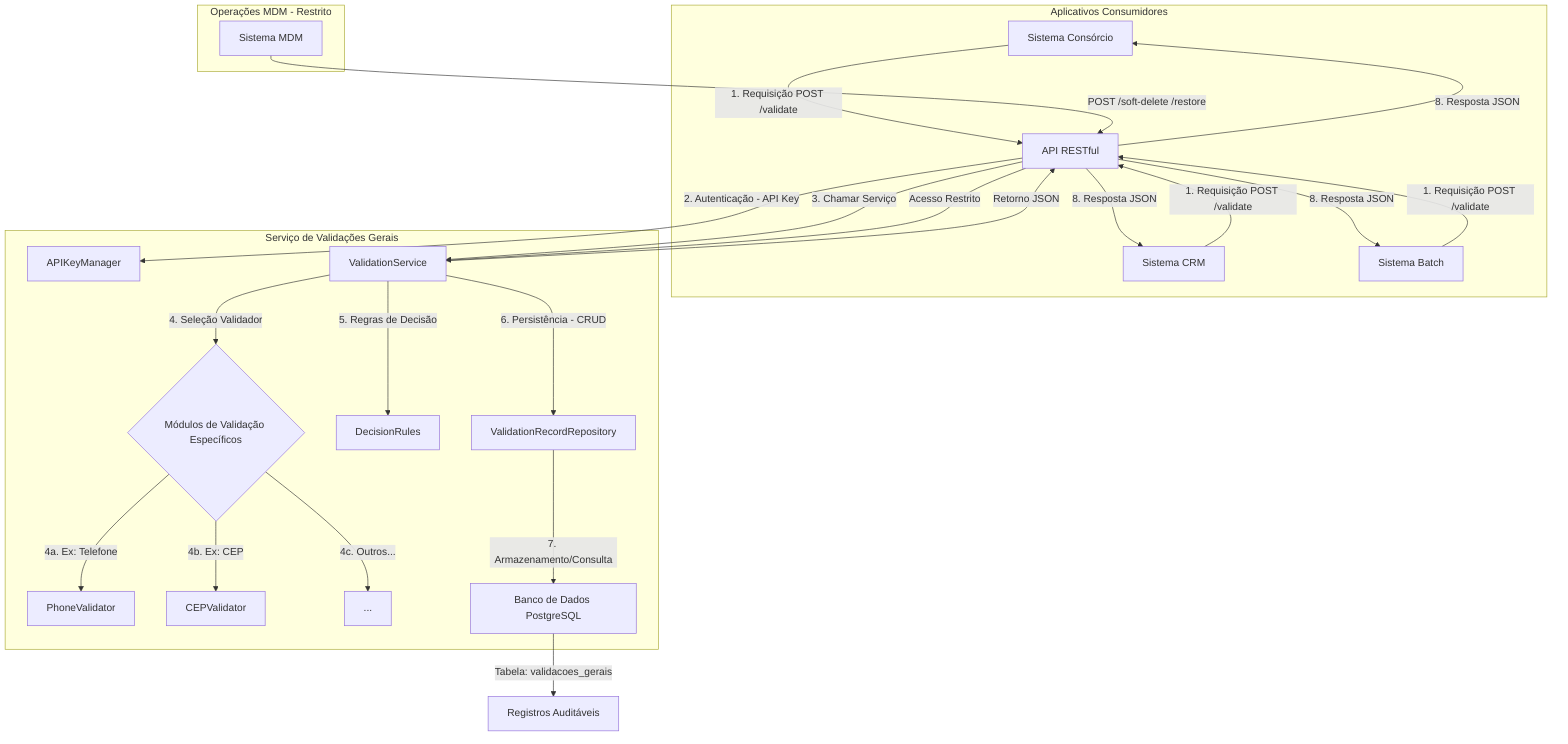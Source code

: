 graph TD
    subgraph Aplicativos Consumidores
        A[Sistema Consórcio] -->|1. Requisição POST /validate| B[API RESTful]
        C[Sistema CRM] -->|1. Requisição POST /validate| B
        D[Sistema Batch] -->|1. Requisição POST /validate| B
    end

    subgraph Serviço de Validações Gerais
        B[API RESTful] -->|2. Autenticação - API Key| E[APIKeyManager]
        B -->|3. Chamar Serviço| F[ValidationService]
        F -->|4. Seleção Validador| G{Módulos de Validação Específicos}
        G -->|4a. Ex: Telefone| G1[PhoneValidator]
        G -->|4b. Ex: CEP| G2[CEPValidator]
        G -->|4c. Outros...| G3[...]

        F -->|5. Regras de Decisão| H[DecisionRules]

        F -->|6. Persistência - CRUD| I[ValidationRecordRepository]
        I -->|7. Armazenamento/Consulta| J[Banco de Dados PostgreSQL]
    end

    subgraph Operações MDM - Restrito
        K[Sistema MDM] -->|POST /soft-delete /restore| B
        B -- Acesso Restrito --> F
    end

    J -- Tabela: validacoes_gerais --> L[Registros Auditáveis]

    F -- Retorno JSON --> B
    B -->|8. Resposta JSON| A
    B -->|8. Resposta JSON| C
    B -->|8. Resposta JSON| D